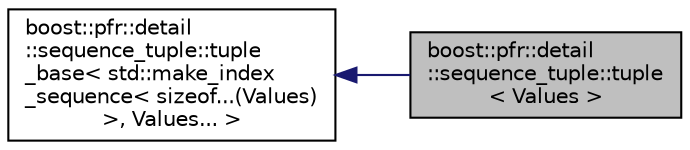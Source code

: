 digraph "boost::pfr::detail::sequence_tuple::tuple&lt; Values &gt;"
{
  edge [fontname="Helvetica",fontsize="10",labelfontname="Helvetica",labelfontsize="10"];
  node [fontname="Helvetica",fontsize="10",shape=record];
  rankdir="LR";
  Node2 [label="boost::pfr::detail\l::sequence_tuple::tuple\l\< Values \>",height=0.2,width=0.4,color="black", fillcolor="grey75", style="filled", fontcolor="black"];
  Node3 -> Node2 [dir="back",color="midnightblue",fontsize="10",style="solid"];
  Node3 [label="boost::pfr::detail\l::sequence_tuple::tuple\l_base\< std::make_index\l_sequence\< sizeof...(Values)\l\>, Values... \>",height=0.2,width=0.4,color="black", fillcolor="white", style="filled",URL="$structboost_1_1pfr_1_1detail_1_1sequence__tuple_1_1tuple__base.html"];
}
